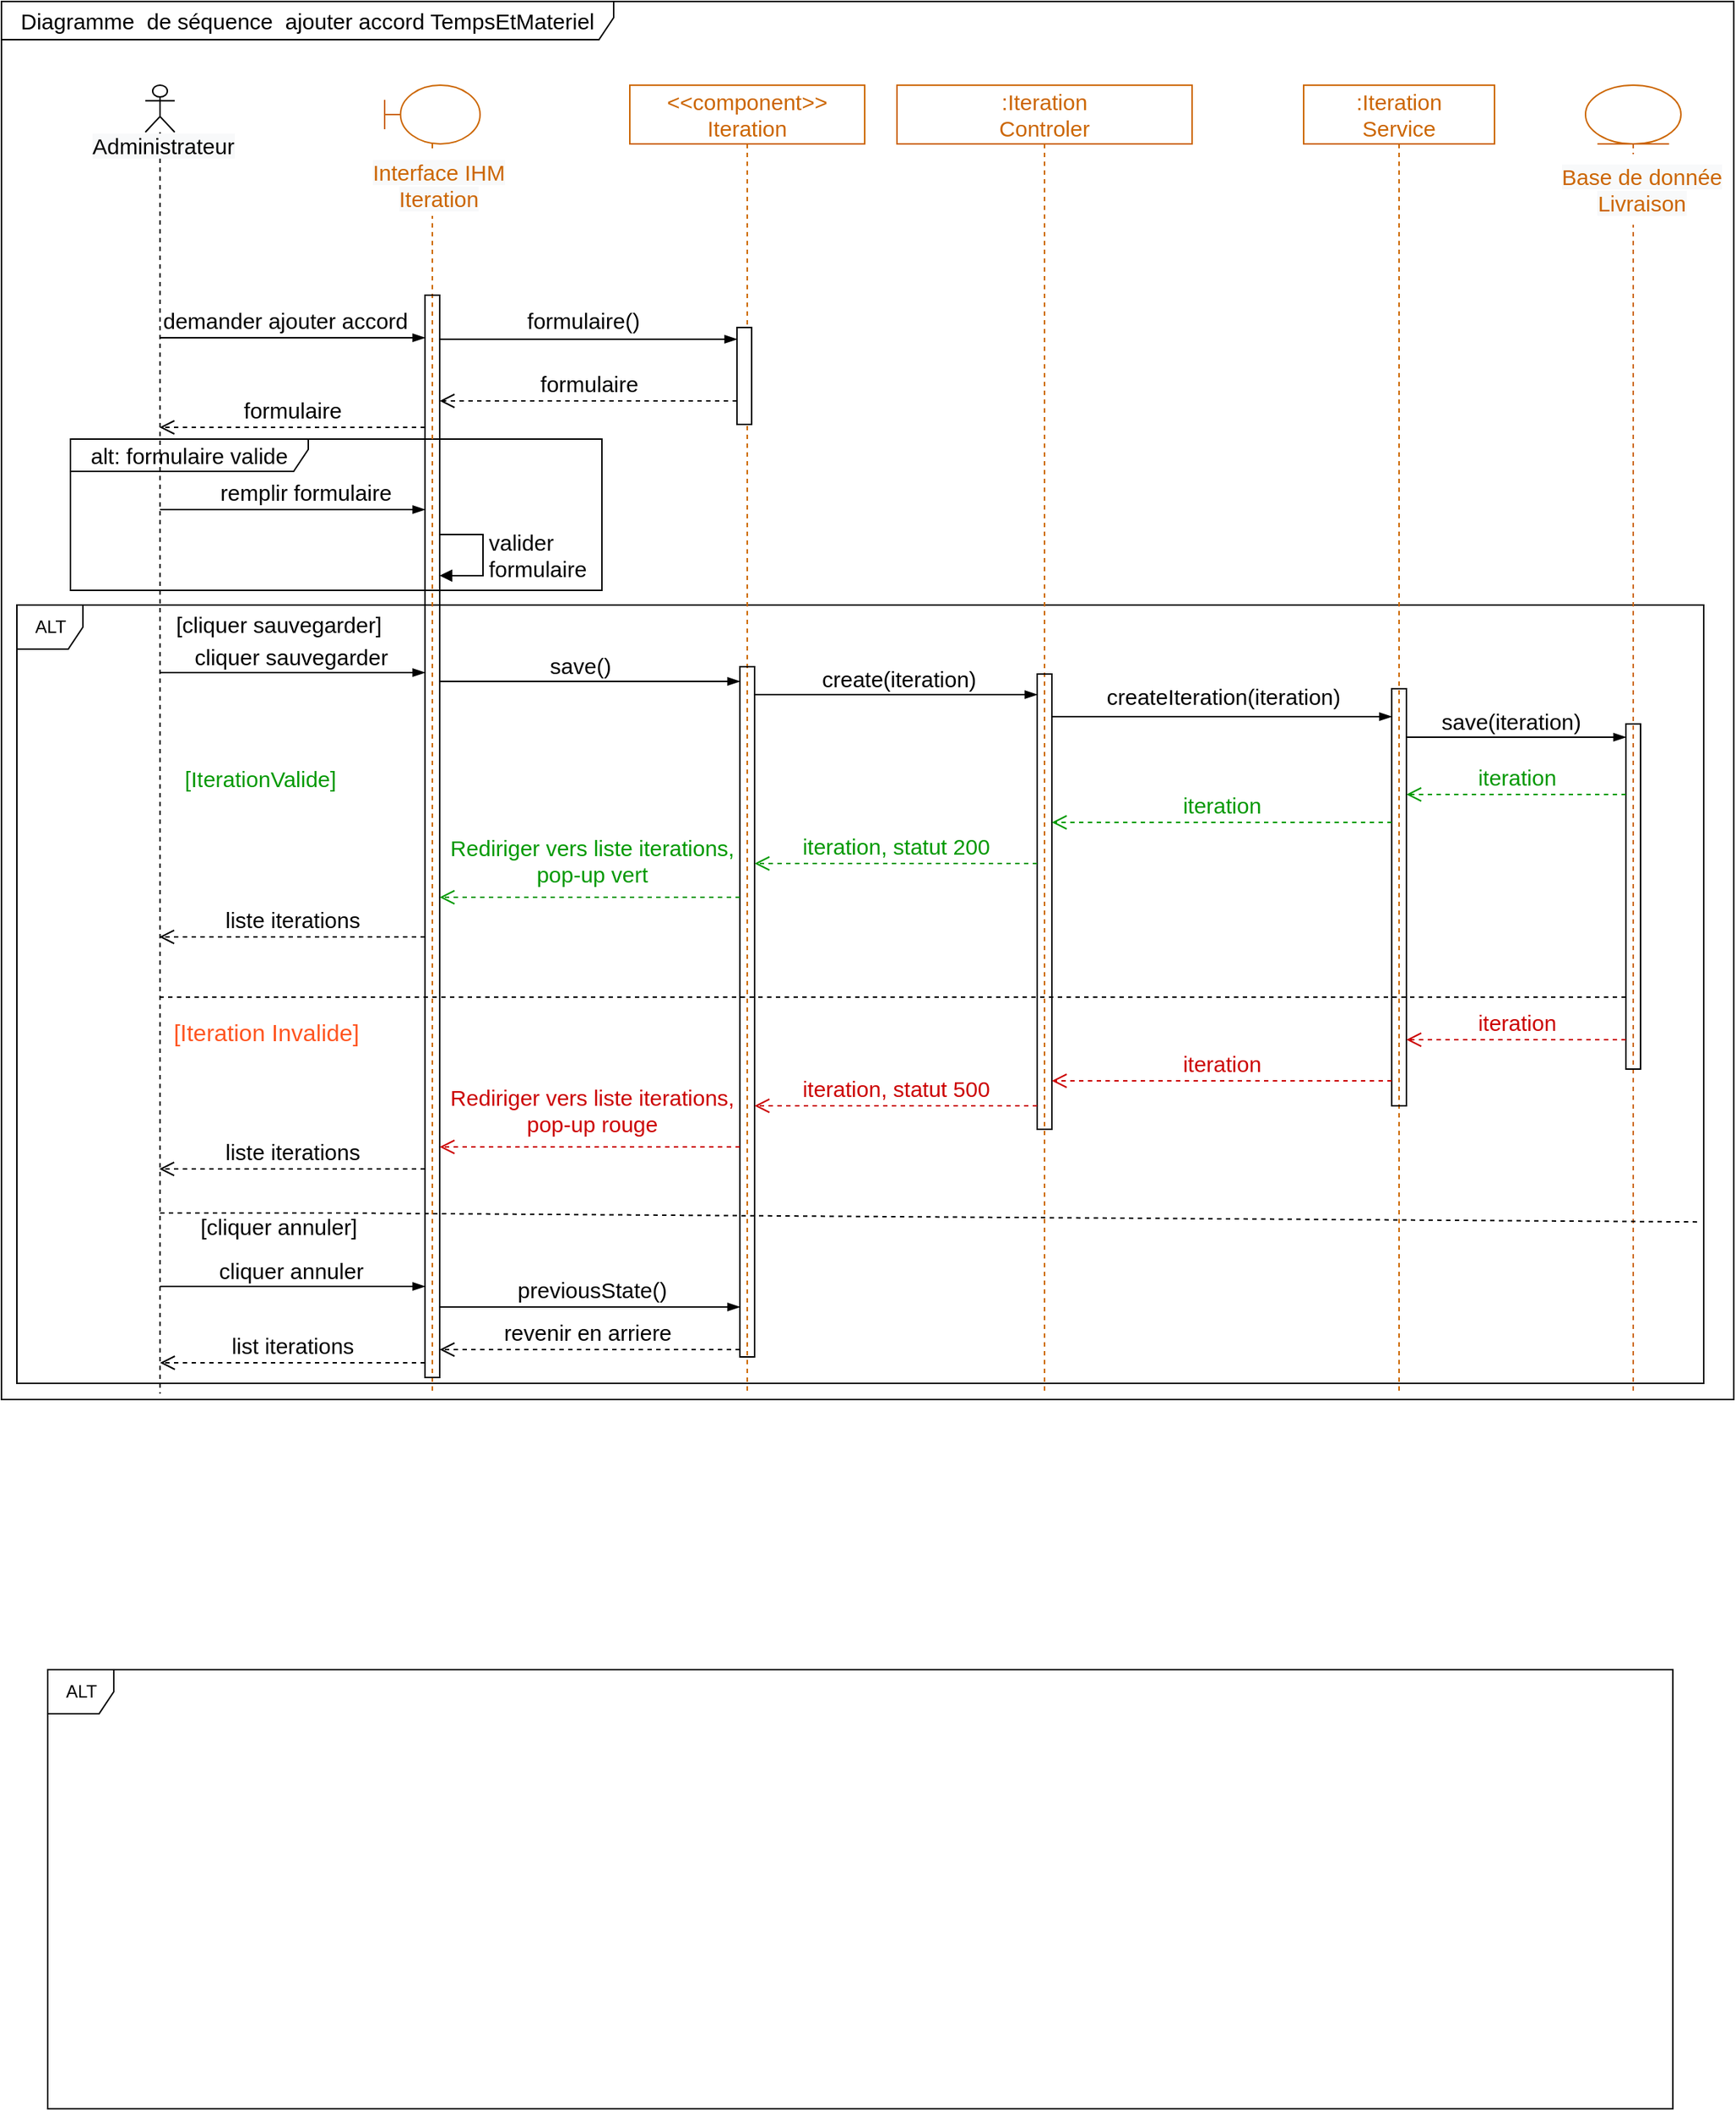<mxfile version="20.2.5" type="github">
  <diagram id="kARNjwCRx0WftAdzJ_6I" name="Page-1">
    <mxGraphModel dx="1635" dy="838" grid="0" gridSize="10" guides="1" tooltips="1" connect="1" arrows="1" fold="1" page="1" pageScale="1" pageWidth="827" pageHeight="1169" math="0" shadow="0">
      <root>
        <mxCell id="0" />
        <mxCell id="1" parent="0" />
        <mxCell id="S6zBt_I9POzKVS3bxHnS-60" value="Diagramme&amp;nbsp; de séquence&amp;nbsp; ajouter accord TempsEtMateriel" style="shape=umlFrame;whiteSpace=wrap;html=1;rounded=0;shadow=0;glass=0;sketch=0;fontSize=15;fillColor=none;width=417;height=26;" vertex="1" parent="1">
          <mxGeometry x="12" y="8" width="1180" height="952" as="geometry" />
        </mxCell>
        <mxCell id="S6zBt_I9POzKVS3bxHnS-61" value="ALT" style="shape=umlFrame;whiteSpace=wrap;html=1;width=45;height=30;" vertex="1" parent="1">
          <mxGeometry x="22.5" y="419" width="1149" height="530" as="geometry" />
        </mxCell>
        <mxCell id="S6zBt_I9POzKVS3bxHnS-62" value="&lt;font style=&quot;font-size: 15px;&quot;&gt;alt: formulaire valide&lt;/font&gt;" style="shape=umlFrame;whiteSpace=wrap;html=1;width=162;height=22;" vertex="1" parent="1">
          <mxGeometry x="59" y="306" width="362" height="103" as="geometry" />
        </mxCell>
        <mxCell id="S6zBt_I9POzKVS3bxHnS-63" value=":Iteration&lt;br&gt;Controler" style="shape=umlLifeline;perimeter=lifelinePerimeter;whiteSpace=wrap;html=1;container=1;collapsible=0;recursiveResize=0;outlineConnect=0;rounded=0;shadow=0;glass=0;sketch=0;fillColor=none;fontSize=15;fontColor=#CC6600;strokeColor=#CC6600;" vertex="1" parent="1">
          <mxGeometry x="622" y="65" width="201" height="891" as="geometry" />
        </mxCell>
        <mxCell id="S6zBt_I9POzKVS3bxHnS-64" value="" style="html=1;points=[];perimeter=orthogonalPerimeter;rounded=0;shadow=0;glass=0;sketch=0;fontSize=15;fillColor=none;" vertex="1" parent="S6zBt_I9POzKVS3bxHnS-63">
          <mxGeometry x="95.5" y="401" width="10" height="310" as="geometry" />
        </mxCell>
        <mxCell id="S6zBt_I9POzKVS3bxHnS-65" style="edgeStyle=none;rounded=0;orthogonalLoop=1;jettySize=auto;html=1;fontSize=15;fontColor=#000000;strokeColor=#000000;endArrow=none;endFill=0;dashed=1;" edge="1" parent="1" target="S6zBt_I9POzKVS3bxHnS-71">
          <mxGeometry relative="1" as="geometry">
            <Array as="points">
              <mxPoint x="238" y="686" />
            </Array>
            <mxPoint x="119.5" y="686" as="sourcePoint" />
          </mxGeometry>
        </mxCell>
        <mxCell id="S6zBt_I9POzKVS3bxHnS-66" value="" style="shape=umlLifeline;participant=umlActor;perimeter=lifelinePerimeter;whiteSpace=wrap;html=1;container=1;collapsible=0;recursiveResize=0;verticalAlign=top;spacingTop=36;outlineConnect=0;fillColor=none;size=32;sketch=0;shadow=0;rounded=0;glass=0;" vertex="1" parent="1">
          <mxGeometry x="110" y="65" width="20" height="891" as="geometry" />
        </mxCell>
        <mxCell id="S6zBt_I9POzKVS3bxHnS-67" value="&lt;span style=&quot;color: rgb(0, 0, 0); font-family: Helvetica; font-size: 15px; font-style: normal; font-variant-ligatures: normal; font-variant-caps: normal; font-weight: 400; letter-spacing: normal; orphans: 2; text-align: center; text-indent: 0px; text-transform: none; widows: 2; word-spacing: 0px; -webkit-text-stroke-width: 0px; background-color: rgb(248, 249, 250); text-decoration-thickness: initial; text-decoration-style: initial; text-decoration-color: initial; float: none; display: inline !important;&quot;&gt;Administrateur&lt;/span&gt;" style="text;whiteSpace=wrap;html=1;fontSize=15;" vertex="1" parent="1">
          <mxGeometry x="72" y="91" width="105" height="36" as="geometry" />
        </mxCell>
        <mxCell id="S6zBt_I9POzKVS3bxHnS-68" value=":Iteration&lt;br&gt;Service" style="shape=umlLifeline;perimeter=lifelinePerimeter;whiteSpace=wrap;html=1;container=1;collapsible=0;recursiveResize=0;outlineConnect=0;rounded=0;shadow=0;glass=0;sketch=0;fillColor=none;fontSize=15;fontColor=#CC6600;strokeColor=#CC6600;" vertex="1" parent="1">
          <mxGeometry x="899" y="65" width="130" height="891" as="geometry" />
        </mxCell>
        <mxCell id="S6zBt_I9POzKVS3bxHnS-69" value="" style="html=1;points=[];perimeter=orthogonalPerimeter;rounded=0;shadow=0;glass=0;sketch=0;fontSize=15;fillColor=none;" vertex="1" parent="S6zBt_I9POzKVS3bxHnS-68">
          <mxGeometry x="60" y="411" width="10" height="284" as="geometry" />
        </mxCell>
        <mxCell id="S6zBt_I9POzKVS3bxHnS-70" value="" style="shape=umlLifeline;participant=umlEntity;perimeter=lifelinePerimeter;whiteSpace=wrap;html=1;container=1;collapsible=0;recursiveResize=0;verticalAlign=top;spacingTop=36;outlineConnect=0;rounded=0;shadow=0;glass=0;sketch=0;fontSize=15;fillColor=none;fontColor=#CC6600;strokeColor=#CC6600;" vertex="1" parent="1">
          <mxGeometry x="1091" y="65" width="65" height="891" as="geometry" />
        </mxCell>
        <mxCell id="S6zBt_I9POzKVS3bxHnS-71" value="" style="html=1;points=[];perimeter=orthogonalPerimeter;rounded=0;shadow=0;glass=0;sketch=0;fontSize=15;fillColor=none;" vertex="1" parent="S6zBt_I9POzKVS3bxHnS-70">
          <mxGeometry x="27.5" y="435" width="10" height="235" as="geometry" />
        </mxCell>
        <mxCell id="S6zBt_I9POzKVS3bxHnS-72" value="&lt;span style=&quot;font-family: Helvetica; font-size: 15px; font-style: normal; font-variant-ligatures: normal; font-variant-caps: normal; font-weight: 400; letter-spacing: normal; orphans: 2; text-indent: 0px; text-transform: none; widows: 2; word-spacing: 0px; -webkit-text-stroke-width: 0px; background-color: rgb(248, 249, 250); text-decoration-thickness: initial; text-decoration-style: initial; text-decoration-color: initial; float: none; display: inline !important;&quot;&gt;Base de donnée&lt;br&gt;Livraison&lt;br&gt;&lt;/span&gt;" style="text;whiteSpace=wrap;html=1;fontSize=15;align=center;fillColor=default;fontColor=#CC6600;" vertex="1" parent="S6zBt_I9POzKVS3bxHnS-70">
          <mxGeometry x="-21" y="47" width="119" height="48" as="geometry" />
        </mxCell>
        <mxCell id="S6zBt_I9POzKVS3bxHnS-73" value="" style="shape=umlLifeline;participant=umlBoundary;perimeter=lifelinePerimeter;whiteSpace=wrap;html=1;container=1;collapsible=0;recursiveResize=0;verticalAlign=top;spacingTop=36;outlineConnect=0;rounded=0;shadow=0;glass=0;sketch=0;fontSize=15;fillColor=none;fontColor=#CC6600;strokeColor=#CC6600;" vertex="1" parent="1">
          <mxGeometry x="273" y="65" width="65" height="891" as="geometry" />
        </mxCell>
        <mxCell id="S6zBt_I9POzKVS3bxHnS-74" value="&lt;span style=&quot;font-family: Helvetica; font-size: 15px; font-style: normal; font-variant-ligatures: normal; font-variant-caps: normal; font-weight: 400; letter-spacing: normal; orphans: 2; text-indent: 0px; text-transform: none; widows: 2; word-spacing: 0px; -webkit-text-stroke-width: 0px; background-color: rgb(248, 249, 250); text-decoration-thickness: initial; text-decoration-style: initial; text-decoration-color: initial; float: none; display: inline !important;&quot;&gt;Interface IHM&lt;/span&gt;&lt;br style=&quot;font-family: Helvetica; font-size: 15px; font-style: normal; font-variant-ligatures: normal; font-variant-caps: normal; font-weight: 400; letter-spacing: normal; orphans: 2; text-indent: 0px; text-transform: none; widows: 2; word-spacing: 0px; -webkit-text-stroke-width: 0px; background-color: rgb(248, 249, 250); text-decoration-thickness: initial; text-decoration-style: initial; text-decoration-color: initial;&quot;&gt;&lt;span style=&quot;font-family: Helvetica; font-size: 15px; font-style: normal; font-variant-ligatures: normal; font-variant-caps: normal; font-weight: 400; letter-spacing: normal; orphans: 2; text-indent: 0px; text-transform: none; widows: 2; word-spacing: 0px; -webkit-text-stroke-width: 0px; background-color: rgb(248, 249, 250); text-decoration-thickness: initial; text-decoration-style: initial; text-decoration-color: initial; float: none; display: inline !important;&quot;&gt;Iteration&lt;/span&gt;" style="text;whiteSpace=wrap;html=1;fontSize=15;align=center;fillColor=default;fontColor=#CC6600;" vertex="1" parent="S6zBt_I9POzKVS3bxHnS-73">
          <mxGeometry x="-24" y="44" width="122" height="45" as="geometry" />
        </mxCell>
        <mxCell id="S6zBt_I9POzKVS3bxHnS-75" value="" style="html=1;points=[];perimeter=orthogonalPerimeter;rounded=0;shadow=0;glass=0;sketch=0;fontSize=15;fillColor=none;" vertex="1" parent="S6zBt_I9POzKVS3bxHnS-73">
          <mxGeometry x="27.5" y="143" width="10" height="737" as="geometry" />
        </mxCell>
        <mxCell id="S6zBt_I9POzKVS3bxHnS-76" value="valider&lt;br&gt;formulaire" style="edgeStyle=orthogonalEdgeStyle;html=1;align=left;spacingLeft=2;endArrow=block;rounded=0;fontSize=15;" edge="1" parent="S6zBt_I9POzKVS3bxHnS-73" source="S6zBt_I9POzKVS3bxHnS-75" target="S6zBt_I9POzKVS3bxHnS-75">
          <mxGeometry relative="1" as="geometry">
            <mxPoint x="36" y="306" as="sourcePoint" />
            <Array as="points">
              <mxPoint x="67" y="306" />
              <mxPoint x="67" y="334" />
            </Array>
            <mxPoint x="36" y="334" as="targetPoint" />
          </mxGeometry>
        </mxCell>
        <mxCell id="S6zBt_I9POzKVS3bxHnS-77" value="" style="edgeStyle=elbowEdgeStyle;fontSize=12;html=1;endArrow=blockThin;endFill=1;rounded=0;" edge="1" parent="1" source="S6zBt_I9POzKVS3bxHnS-66" target="S6zBt_I9POzKVS3bxHnS-75">
          <mxGeometry width="160" relative="1" as="geometry">
            <mxPoint x="628" y="319" as="sourcePoint" />
            <mxPoint x="788" y="319" as="targetPoint" />
            <Array as="points">
              <mxPoint x="190" y="237" />
              <mxPoint x="171" y="210" />
            </Array>
          </mxGeometry>
        </mxCell>
        <mxCell id="S6zBt_I9POzKVS3bxHnS-78" value="demander ajouter accord" style="edgeLabel;html=1;align=center;verticalAlign=middle;resizable=0;points=[];fontSize=15;" vertex="1" connectable="0" parent="S6zBt_I9POzKVS3bxHnS-77">
          <mxGeometry x="-0.395" relative="1" as="geometry">
            <mxPoint x="30" y="-12" as="offset" />
          </mxGeometry>
        </mxCell>
        <mxCell id="S6zBt_I9POzKVS3bxHnS-79" value="" style="edgeStyle=elbowEdgeStyle;fontSize=12;html=1;endArrow=blockThin;endFill=1;rounded=0;" edge="1" parent="1" source="S6zBt_I9POzKVS3bxHnS-64" target="S6zBt_I9POzKVS3bxHnS-69">
          <mxGeometry width="160" relative="1" as="geometry">
            <mxPoint x="394" y="333" as="sourcePoint" />
            <mxPoint x="554" y="333" as="targetPoint" />
            <Array as="points">
              <mxPoint x="778" y="495" />
              <mxPoint x="753" y="286" />
              <mxPoint x="602" y="271" />
              <mxPoint x="527" y="300" />
            </Array>
          </mxGeometry>
        </mxCell>
        <mxCell id="S6zBt_I9POzKVS3bxHnS-80" value="createIteration(iteration)" style="edgeLabel;html=1;align=center;verticalAlign=middle;resizable=0;points=[];fontSize=15;" vertex="1" connectable="0" parent="S6zBt_I9POzKVS3bxHnS-79">
          <mxGeometry x="0.124" relative="1" as="geometry">
            <mxPoint x="-14" y="-14" as="offset" />
          </mxGeometry>
        </mxCell>
        <mxCell id="S6zBt_I9POzKVS3bxHnS-81" value="" style="edgeStyle=elbowEdgeStyle;fontSize=12;html=1;endArrow=blockThin;endFill=1;rounded=0;" edge="1" parent="1" source="S6zBt_I9POzKVS3bxHnS-69" target="S6zBt_I9POzKVS3bxHnS-71">
          <mxGeometry width="160" relative="1" as="geometry">
            <mxPoint x="474" y="333" as="sourcePoint" />
            <mxPoint x="634" y="333" as="targetPoint" />
            <Array as="points">
              <mxPoint x="1060" y="509" />
              <mxPoint x="969" y="520" />
              <mxPoint x="766" y="296" />
            </Array>
          </mxGeometry>
        </mxCell>
        <mxCell id="S6zBt_I9POzKVS3bxHnS-82" value="save(iteration)" style="edgeLabel;html=1;align=center;verticalAlign=middle;resizable=0;points=[];fontSize=15;" vertex="1" connectable="0" parent="S6zBt_I9POzKVS3bxHnS-81">
          <mxGeometry x="-0.356" y="2" relative="1" as="geometry">
            <mxPoint x="23" y="-9" as="offset" />
          </mxGeometry>
        </mxCell>
        <mxCell id="S6zBt_I9POzKVS3bxHnS-83" value="&lt;font color=&quot;#009900&quot;&gt;iteration&lt;/font&gt;" style="html=1;verticalAlign=bottom;endArrow=open;dashed=1;endSize=8;rounded=0;fontSize=15;strokeColor=#009900;" edge="1" parent="1" source="S6zBt_I9POzKVS3bxHnS-71" target="S6zBt_I9POzKVS3bxHnS-69">
          <mxGeometry relative="1" as="geometry">
            <mxPoint x="806" y="320" as="sourcePoint" />
            <mxPoint x="668" y="320" as="targetPoint" />
            <Array as="points">
              <mxPoint x="1025" y="548" />
            </Array>
          </mxGeometry>
        </mxCell>
        <mxCell id="S6zBt_I9POzKVS3bxHnS-84" value="&lt;span style=&quot;color: rgb(0, 153, 0);&quot;&gt;iteration&lt;/span&gt;" style="html=1;verticalAlign=bottom;endArrow=open;dashed=1;endSize=8;rounded=0;fontSize=15;strokeColor=#009900;" edge="1" parent="1" source="S6zBt_I9POzKVS3bxHnS-69" target="S6zBt_I9POzKVS3bxHnS-64">
          <mxGeometry relative="1" as="geometry">
            <mxPoint x="658" y="325" as="sourcePoint" />
            <mxPoint x="477" y="325" as="targetPoint" />
            <Array as="points">
              <mxPoint x="895" y="567" />
            </Array>
          </mxGeometry>
        </mxCell>
        <mxCell id="S6zBt_I9POzKVS3bxHnS-85" value="&amp;lt;&amp;lt;component&amp;gt;&amp;gt;&lt;br&gt;Iteration" style="shape=umlLifeline;perimeter=lifelinePerimeter;whiteSpace=wrap;html=1;container=1;collapsible=0;recursiveResize=0;outlineConnect=0;rounded=0;shadow=0;glass=0;sketch=0;fillColor=none;fontSize=15;fontColor=#CC6600;strokeColor=#CC6600;" vertex="1" parent="1">
          <mxGeometry x="440" y="65" width="160" height="891" as="geometry" />
        </mxCell>
        <mxCell id="S6zBt_I9POzKVS3bxHnS-86" value="" style="html=1;points=[];perimeter=orthogonalPerimeter;" vertex="1" parent="S6zBt_I9POzKVS3bxHnS-85">
          <mxGeometry x="73" y="165" width="10" height="66" as="geometry" />
        </mxCell>
        <mxCell id="S6zBt_I9POzKVS3bxHnS-87" value="" style="html=1;points=[];perimeter=orthogonalPerimeter;fontSize=15;fillColor=none;rounded=0;shadow=0;glass=0;sketch=0;" vertex="1" parent="S6zBt_I9POzKVS3bxHnS-85">
          <mxGeometry x="75" y="396" width="10" height="470" as="geometry" />
        </mxCell>
        <mxCell id="S6zBt_I9POzKVS3bxHnS-88" value="" style="fontSize=12;html=1;endArrow=blockThin;endFill=1;rounded=0;" edge="1" parent="1" source="S6zBt_I9POzKVS3bxHnS-75" target="S6zBt_I9POzKVS3bxHnS-86">
          <mxGeometry width="160" relative="1" as="geometry">
            <mxPoint x="294" y="256" as="sourcePoint" />
            <mxPoint x="599" y="366" as="targetPoint" />
            <Array as="points">
              <mxPoint x="382" y="238" />
            </Array>
          </mxGeometry>
        </mxCell>
        <mxCell id="S6zBt_I9POzKVS3bxHnS-89" value="formulaire()" style="edgeLabel;html=1;align=center;verticalAlign=middle;resizable=0;points=[];fontSize=15;" vertex="1" connectable="0" parent="S6zBt_I9POzKVS3bxHnS-88">
          <mxGeometry x="-0.006" y="-3" relative="1" as="geometry">
            <mxPoint x="-3" y="-16" as="offset" />
          </mxGeometry>
        </mxCell>
        <mxCell id="S6zBt_I9POzKVS3bxHnS-90" value="&lt;font style=&quot;font-size: 15px;&quot;&gt;formulaire&lt;/font&gt;" style="html=1;verticalAlign=bottom;endArrow=open;dashed=1;endSize=8;rounded=0;" edge="1" parent="1" source="S6zBt_I9POzKVS3bxHnS-86" target="S6zBt_I9POzKVS3bxHnS-75">
          <mxGeometry relative="1" as="geometry">
            <mxPoint x="438" y="323" as="sourcePoint" />
            <mxPoint x="358" y="323" as="targetPoint" />
            <Array as="points">
              <mxPoint x="411" y="280" />
            </Array>
          </mxGeometry>
        </mxCell>
        <mxCell id="S6zBt_I9POzKVS3bxHnS-91" value="&lt;font style=&quot;font-size: 15px;&quot;&gt;formulaire&lt;/font&gt;" style="html=1;verticalAlign=bottom;endArrow=open;dashed=1;endSize=8;rounded=0;" edge="1" parent="1">
          <mxGeometry relative="1" as="geometry">
            <mxPoint x="300.5" y="298" as="sourcePoint" />
            <mxPoint x="119.667" y="298" as="targetPoint" />
            <Array as="points">
              <mxPoint x="253" y="298" />
            </Array>
          </mxGeometry>
        </mxCell>
        <mxCell id="S6zBt_I9POzKVS3bxHnS-92" value="" style="fontSize=12;html=1;endArrow=blockThin;endFill=1;rounded=0;" edge="1" parent="1" source="S6zBt_I9POzKVS3bxHnS-66" target="S6zBt_I9POzKVS3bxHnS-75">
          <mxGeometry width="160" relative="1" as="geometry">
            <mxPoint x="338" y="365" as="sourcePoint" />
            <mxPoint x="498" y="365" as="targetPoint" />
            <Array as="points">
              <mxPoint x="255" y="354" />
            </Array>
          </mxGeometry>
        </mxCell>
        <mxCell id="S6zBt_I9POzKVS3bxHnS-93" value="remplir formulaire" style="edgeLabel;html=1;align=center;verticalAlign=middle;resizable=0;points=[];fontSize=15;" vertex="1" connectable="0" parent="S6zBt_I9POzKVS3bxHnS-92">
          <mxGeometry x="0.128" y="-4" relative="1" as="geometry">
            <mxPoint x="-3" y="-16" as="offset" />
          </mxGeometry>
        </mxCell>
        <mxCell id="S6zBt_I9POzKVS3bxHnS-94" value="" style="fontSize=12;html=1;endArrow=blockThin;endFill=1;rounded=0;" edge="1" parent="1" target="S6zBt_I9POzKVS3bxHnS-87">
          <mxGeometry width="160" relative="1" as="geometry">
            <mxPoint x="310.5" y="471" as="sourcePoint" />
            <mxPoint x="622" y="374" as="targetPoint" />
            <Array as="points">
              <mxPoint x="389" y="471" />
            </Array>
          </mxGeometry>
        </mxCell>
        <mxCell id="S6zBt_I9POzKVS3bxHnS-95" value="save()" style="edgeLabel;html=1;align=center;verticalAlign=middle;resizable=0;points=[];labelBackgroundColor=none;fontSize=15;" vertex="1" connectable="0" parent="S6zBt_I9POzKVS3bxHnS-94">
          <mxGeometry x="-0.081" y="1" relative="1" as="geometry">
            <mxPoint x="1" y="-10" as="offset" />
          </mxGeometry>
        </mxCell>
        <mxCell id="S6zBt_I9POzKVS3bxHnS-96" value="" style="fontSize=12;html=1;endArrow=blockThin;endFill=1;rounded=0;" edge="1" parent="1" source="S6zBt_I9POzKVS3bxHnS-87" target="S6zBt_I9POzKVS3bxHnS-64">
          <mxGeometry width="160" relative="1" as="geometry">
            <mxPoint x="518" y="318" as="sourcePoint" />
            <mxPoint x="678" y="318" as="targetPoint" />
            <Array as="points">
              <mxPoint x="525" y="480" />
            </Array>
          </mxGeometry>
        </mxCell>
        <mxCell id="S6zBt_I9POzKVS3bxHnS-97" value="&lt;span style=&quot;font-size: 15px;&quot;&gt;create(iteration)&lt;/span&gt;" style="edgeLabel;html=1;align=center;verticalAlign=middle;resizable=0;points=[];labelBackgroundColor=none;fontSize=15;" vertex="1" connectable="0" parent="S6zBt_I9POzKVS3bxHnS-96">
          <mxGeometry x="0.25" relative="1" as="geometry">
            <mxPoint x="-23" y="-11" as="offset" />
          </mxGeometry>
        </mxCell>
        <mxCell id="S6zBt_I9POzKVS3bxHnS-98" value="&lt;span style=&quot;color: rgb(0, 153, 0);&quot;&gt;iteration&lt;/span&gt;&lt;font color=&quot;#009900&quot;&gt;, statut 200&lt;/font&gt;" style="html=1;verticalAlign=bottom;endArrow=open;dashed=1;endSize=8;rounded=0;fontSize=15;strokeColor=#009900;" edge="1" parent="1" source="S6zBt_I9POzKVS3bxHnS-64" target="S6zBt_I9POzKVS3bxHnS-87">
          <mxGeometry relative="1" as="geometry">
            <mxPoint x="661" y="567" as="sourcePoint" />
            <mxPoint x="410.0" y="567" as="targetPoint" />
            <Array as="points">
              <mxPoint x="633" y="595" />
            </Array>
          </mxGeometry>
        </mxCell>
        <mxCell id="S6zBt_I9POzKVS3bxHnS-99" value="&lt;font color=&quot;#009900&quot;&gt;Rediriger vers liste&amp;nbsp;&lt;/font&gt;&lt;span style=&quot;color: rgb(0, 153, 0); background-color: rgb(255, 255, 255);&quot;&gt;iterations&lt;/span&gt;&lt;font color=&quot;#009900&quot;&gt;,&lt;br&gt;pop-up vert&lt;br&gt;&lt;/font&gt;" style="html=1;verticalAlign=bottom;endArrow=open;dashed=1;endSize=8;rounded=0;fontSize=15;strokeColor=#009900;labelBackgroundColor=none;" edge="1" parent="1" source="S6zBt_I9POzKVS3bxHnS-87">
          <mxGeometry x="-0.014" y="-4" relative="1" as="geometry">
            <mxPoint x="674.0" y="570" as="sourcePoint" />
            <mxPoint x="310.5" y="618" as="targetPoint" />
            <Array as="points">
              <mxPoint x="459" y="618" />
            </Array>
            <mxPoint as="offset" />
          </mxGeometry>
        </mxCell>
        <mxCell id="S6zBt_I9POzKVS3bxHnS-100" value="&lt;font color=&quot;#000000&quot;&gt;liste&amp;nbsp;iterations&lt;/font&gt;" style="html=1;verticalAlign=bottom;endArrow=open;dashed=1;endSize=8;rounded=0;fontSize=15;fontColor=#009900;strokeColor=#000000;" edge="1" parent="1">
          <mxGeometry relative="1" as="geometry">
            <mxPoint x="300.5" y="645" as="sourcePoint" />
            <mxPoint x="119.5" y="645" as="targetPoint" />
            <Array as="points">
              <mxPoint x="274" y="645" />
            </Array>
          </mxGeometry>
        </mxCell>
        <mxCell id="S6zBt_I9POzKVS3bxHnS-101" value="" style="group" vertex="1" connectable="0" parent="1">
          <mxGeometry x="22" y="388" width="1126" height="413" as="geometry" />
        </mxCell>
        <mxCell id="S6zBt_I9POzKVS3bxHnS-102" value="&lt;div style=&quot;text-align: left; font-size: 15px;&quot;&gt;&lt;span style=&quot;background-color: initial; font-size: 15px;&quot;&gt;[It&lt;/span&gt;&lt;span style=&quot;text-align: center; background-color: rgb(255, 255, 255);&quot;&gt;eration&lt;/span&gt;&lt;span style=&quot;background-color: initial; text-align: right; font-size: 15px;&quot;&gt;Valide]&lt;/span&gt;&lt;/div&gt;" style="text;html=1;strokeColor=none;fillColor=none;align=center;verticalAlign=middle;whiteSpace=wrap;rounded=0;fontSize=15;fontColor=#009900;" vertex="1" parent="S6zBt_I9POzKVS3bxHnS-101">
          <mxGeometry x="77.0" y="136.743" width="179.48" height="24.354" as="geometry" />
        </mxCell>
        <mxCell id="S6zBt_I9POzKVS3bxHnS-103" value="[Iteration Invalide]" style="text;html=1;strokeColor=none;fillColor=none;align=center;verticalAlign=middle;whiteSpace=wrap;rounded=0;fontSize=16;fontColor=#FF5521;" vertex="1" parent="S6zBt_I9POzKVS3bxHnS-101">
          <mxGeometry x="103.24" y="311" width="134.76" height="22.6" as="geometry" />
        </mxCell>
        <mxCell id="S6zBt_I9POzKVS3bxHnS-104" value="&lt;font color=&quot;#cc0000&quot;&gt;iteration&lt;/font&gt;" style="html=1;verticalAlign=bottom;endArrow=open;dashed=1;endSize=8;rounded=0;fontSize=15;fontColor=#000000;strokeColor=#CC0000;" edge="1" parent="1" source="S6zBt_I9POzKVS3bxHnS-71" target="S6zBt_I9POzKVS3bxHnS-69">
          <mxGeometry relative="1" as="geometry">
            <mxPoint x="680" y="725" as="sourcePoint" />
            <mxPoint x="600" y="725" as="targetPoint" />
            <Array as="points">
              <mxPoint x="1038" y="715" />
            </Array>
          </mxGeometry>
        </mxCell>
        <mxCell id="S6zBt_I9POzKVS3bxHnS-105" value="&lt;span style=&quot;color: rgb(204, 0, 0);&quot;&gt;iteration&lt;/span&gt;" style="html=1;verticalAlign=bottom;endArrow=open;dashed=1;endSize=8;rounded=0;fontSize=15;fontColor=#000000;strokeColor=#CC0000;" edge="1" parent="1" source="S6zBt_I9POzKVS3bxHnS-69" target="S6zBt_I9POzKVS3bxHnS-64">
          <mxGeometry relative="1" as="geometry">
            <mxPoint x="915" y="755" as="sourcePoint" />
            <mxPoint x="744" y="755" as="targetPoint" />
            <Array as="points">
              <mxPoint x="879" y="743" />
            </Array>
          </mxGeometry>
        </mxCell>
        <mxCell id="S6zBt_I9POzKVS3bxHnS-106" value="&lt;span style=&quot;color: rgb(204, 0, 0);&quot;&gt;iteration&lt;/span&gt;&lt;font color=&quot;#cc0000&quot;&gt;, statut 500&lt;/font&gt;" style="html=1;verticalAlign=bottom;endArrow=open;dashed=1;endSize=8;rounded=0;fontSize=15;fontColor=#000000;strokeColor=#CC0000;" edge="1" parent="1" source="S6zBt_I9POzKVS3bxHnS-64" target="S6zBt_I9POzKVS3bxHnS-87">
          <mxGeometry relative="1" as="geometry">
            <mxPoint x="651" y="752" as="sourcePoint" />
            <mxPoint x="400.0" y="752" as="targetPoint" />
            <Array as="points">
              <mxPoint x="619" y="760" />
            </Array>
          </mxGeometry>
        </mxCell>
        <mxCell id="S6zBt_I9POzKVS3bxHnS-107" value="&lt;font color=&quot;#cc0000&quot;&gt;Rediriger vers liste&amp;nbsp;&lt;/font&gt;&lt;span style=&quot;color: rgb(204, 0, 0); background-color: rgb(255, 255, 255);&quot;&gt;iterations&lt;/span&gt;&lt;font color=&quot;#cc0000&quot;&gt;,&lt;br&gt;pop-up rouge&lt;/font&gt;" style="html=1;verticalAlign=bottom;endArrow=open;dashed=1;endSize=8;rounded=0;fontSize=15;strokeColor=#CC0000;labelBackgroundColor=none;" edge="1" parent="1" source="S6zBt_I9POzKVS3bxHnS-87">
          <mxGeometry x="-0.014" y="-4" relative="1" as="geometry">
            <mxPoint x="495" y="760" as="sourcePoint" />
            <mxPoint x="310.5" y="788" as="targetPoint" />
            <Array as="points">
              <mxPoint x="445" y="788" />
            </Array>
            <mxPoint as="offset" />
          </mxGeometry>
        </mxCell>
        <mxCell id="S6zBt_I9POzKVS3bxHnS-108" value="&lt;font color=&quot;#000000&quot;&gt;liste&amp;nbsp;&lt;/font&gt;&lt;span style=&quot;color: rgb(0, 0, 0);&quot;&gt;iterations&lt;/span&gt;" style="html=1;verticalAlign=bottom;endArrow=open;dashed=1;endSize=8;rounded=0;fontSize=15;fontColor=#009900;strokeColor=#000000;" edge="1" parent="1">
          <mxGeometry relative="1" as="geometry">
            <mxPoint x="300.5" y="803" as="sourcePoint" />
            <mxPoint x="119.5" y="803" as="targetPoint" />
            <Array as="points">
              <mxPoint x="231" y="803" />
            </Array>
          </mxGeometry>
        </mxCell>
        <mxCell id="S6zBt_I9POzKVS3bxHnS-109" value="&lt;div style=&quot;text-align: left;&quot;&gt;&lt;span style=&quot;color: rgb(0, 0, 0); text-align: center; background-color: rgb(255, 255, 255);&quot;&gt;&lt;font style=&quot;font-size: 15px;&quot;&gt;[cliquer sauvegarder]&lt;/font&gt;&lt;/span&gt;&lt;br&gt;&lt;/div&gt;" style="text;html=1;strokeColor=none;fillColor=none;align=center;verticalAlign=bottom;whiteSpace=wrap;rounded=0;fontSize=15;fontColor=#009900;" vertex="1" parent="1">
          <mxGeometry x="126.875" y="420" width="148.489" height="24.35" as="geometry" />
        </mxCell>
        <mxCell id="S6zBt_I9POzKVS3bxHnS-110" value="&lt;div style=&quot;text-align: left;&quot;&gt;&lt;span style=&quot;color: rgb(0, 0, 0); text-align: center; background-color: rgb(255, 255, 255);&quot;&gt;&lt;font style=&quot;font-size: 15px;&quot;&gt;[cliquer annuler]&lt;/font&gt;&lt;/span&gt;&lt;br&gt;&lt;/div&gt;" style="text;html=1;strokeColor=none;fillColor=none;align=center;verticalAlign=bottom;whiteSpace=wrap;rounded=0;fontSize=15;fontColor=#009900;" vertex="1" parent="1">
          <mxGeometry x="126.875" y="830" width="148.489" height="24.35" as="geometry" />
        </mxCell>
        <mxCell id="S6zBt_I9POzKVS3bxHnS-111" value="" style="edgeStyle=elbowEdgeStyle;fontSize=12;html=1;endArrow=blockThin;endFill=1;rounded=0;fontColor=#000000;" edge="1" parent="1">
          <mxGeometry width="160" relative="1" as="geometry">
            <mxPoint x="120.024" y="465" as="sourcePoint" />
            <mxPoint x="300.5" y="465" as="targetPoint" />
            <Array as="points">
              <mxPoint x="283" y="465" />
              <mxPoint x="303" y="492" />
              <mxPoint x="224.82" y="475" />
            </Array>
          </mxGeometry>
        </mxCell>
        <mxCell id="S6zBt_I9POzKVS3bxHnS-112" value="cliquer sauvegarder" style="edgeLabel;html=1;align=center;verticalAlign=middle;resizable=0;points=[];fontSize=15;fontColor=#000000;" vertex="1" connectable="0" parent="S6zBt_I9POzKVS3bxHnS-111">
          <mxGeometry x="-0.022" y="2" relative="1" as="geometry">
            <mxPoint y="-9" as="offset" />
          </mxGeometry>
        </mxCell>
        <mxCell id="S6zBt_I9POzKVS3bxHnS-113" style="edgeStyle=none;rounded=0;orthogonalLoop=1;jettySize=auto;html=1;fontSize=15;fontColor=#000000;strokeColor=#000000;endArrow=none;endFill=0;dashed=1;entryX=0.981;entryY=0.873;entryDx=0;entryDy=0;entryPerimeter=0;" edge="1" parent="1" source="S6zBt_I9POzKVS3bxHnS-66" target="S6zBt_I9POzKVS3bxHnS-60">
          <mxGeometry relative="1" as="geometry">
            <Array as="points">
              <mxPoint x="238" y="833" />
            </Array>
            <mxPoint x="118.962" y="833.0" as="sourcePoint" />
            <mxPoint x="1118.5" y="833" as="targetPoint" />
          </mxGeometry>
        </mxCell>
        <mxCell id="S6zBt_I9POzKVS3bxHnS-114" value="" style="edgeStyle=elbowEdgeStyle;fontSize=12;html=1;endArrow=blockThin;endFill=1;rounded=0;fontColor=#000000;" edge="1" parent="1" target="S6zBt_I9POzKVS3bxHnS-75">
          <mxGeometry width="160" relative="1" as="geometry">
            <mxPoint x="119.997" y="883" as="sourcePoint" />
            <mxPoint x="370.33" y="883" as="targetPoint" />
            <Array as="points">
              <mxPoint x="303" y="889" />
              <mxPoint x="225.51" y="868" />
            </Array>
          </mxGeometry>
        </mxCell>
        <mxCell id="S6zBt_I9POzKVS3bxHnS-115" value="cliquer annuler" style="edgeLabel;html=1;align=center;verticalAlign=middle;resizable=0;points=[];fontSize=15;fontColor=#000000;" vertex="1" connectable="0" parent="S6zBt_I9POzKVS3bxHnS-114">
          <mxGeometry x="-0.022" y="2" relative="1" as="geometry">
            <mxPoint y="-9" as="offset" />
          </mxGeometry>
        </mxCell>
        <mxCell id="S6zBt_I9POzKVS3bxHnS-116" value="" style="edgeStyle=elbowEdgeStyle;fontSize=12;html=1;endArrow=blockThin;endFill=1;rounded=0;fontColor=#000000;" edge="1" parent="1" source="S6zBt_I9POzKVS3bxHnS-75" target="S6zBt_I9POzKVS3bxHnS-87">
          <mxGeometry width="160" relative="1" as="geometry">
            <mxPoint x="313" y="851" as="sourcePoint" />
            <mxPoint x="446.227" y="851" as="targetPoint" />
            <Array as="points">
              <mxPoint x="456" y="897" />
              <mxPoint x="377.5" y="851" />
            </Array>
          </mxGeometry>
        </mxCell>
        <mxCell id="S6zBt_I9POzKVS3bxHnS-117" value="previousState()" style="edgeLabel;html=1;align=center;verticalAlign=middle;resizable=0;points=[];fontSize=15;fontColor=#000000;" vertex="1" connectable="0" parent="S6zBt_I9POzKVS3bxHnS-116">
          <mxGeometry x="-0.29" y="-1" relative="1" as="geometry">
            <mxPoint x="31" y="-13" as="offset" />
          </mxGeometry>
        </mxCell>
        <mxCell id="S6zBt_I9POzKVS3bxHnS-118" value="list iterations" style="html=1;verticalAlign=bottom;endArrow=open;dashed=1;endSize=8;rounded=0;fontSize=15;fontColor=#000000;" edge="1" parent="1" source="S6zBt_I9POzKVS3bxHnS-75" target="S6zBt_I9POzKVS3bxHnS-66">
          <mxGeometry relative="1" as="geometry">
            <mxPoint x="283.33" y="935" as="sourcePoint" />
            <mxPoint x="32.997" y="935" as="targetPoint" />
            <Array as="points">
              <mxPoint x="167.83" y="935" />
            </Array>
          </mxGeometry>
        </mxCell>
        <mxCell id="S6zBt_I9POzKVS3bxHnS-119" value="revenir en arriere&amp;nbsp;" style="html=1;verticalAlign=bottom;endArrow=open;dashed=1;endSize=8;rounded=0;fontSize=15;fontColor=#000000;" edge="1" parent="1" source="S6zBt_I9POzKVS3bxHnS-87" target="S6zBt_I9POzKVS3bxHnS-75">
          <mxGeometry relative="1" as="geometry">
            <mxPoint x="480.227" y="926" as="sourcePoint" />
            <mxPoint x="347" y="926" as="targetPoint" />
            <Array as="points">
              <mxPoint x="434.5" y="926" />
            </Array>
          </mxGeometry>
        </mxCell>
        <mxCell id="S6zBt_I9POzKVS3bxHnS-120" value="ALT" style="shape=umlFrame;whiteSpace=wrap;html=1;width=45;height=30;" vertex="1" parent="1">
          <mxGeometry x="43.5" y="1144" width="1107" height="299" as="geometry" />
        </mxCell>
      </root>
    </mxGraphModel>
  </diagram>
</mxfile>
